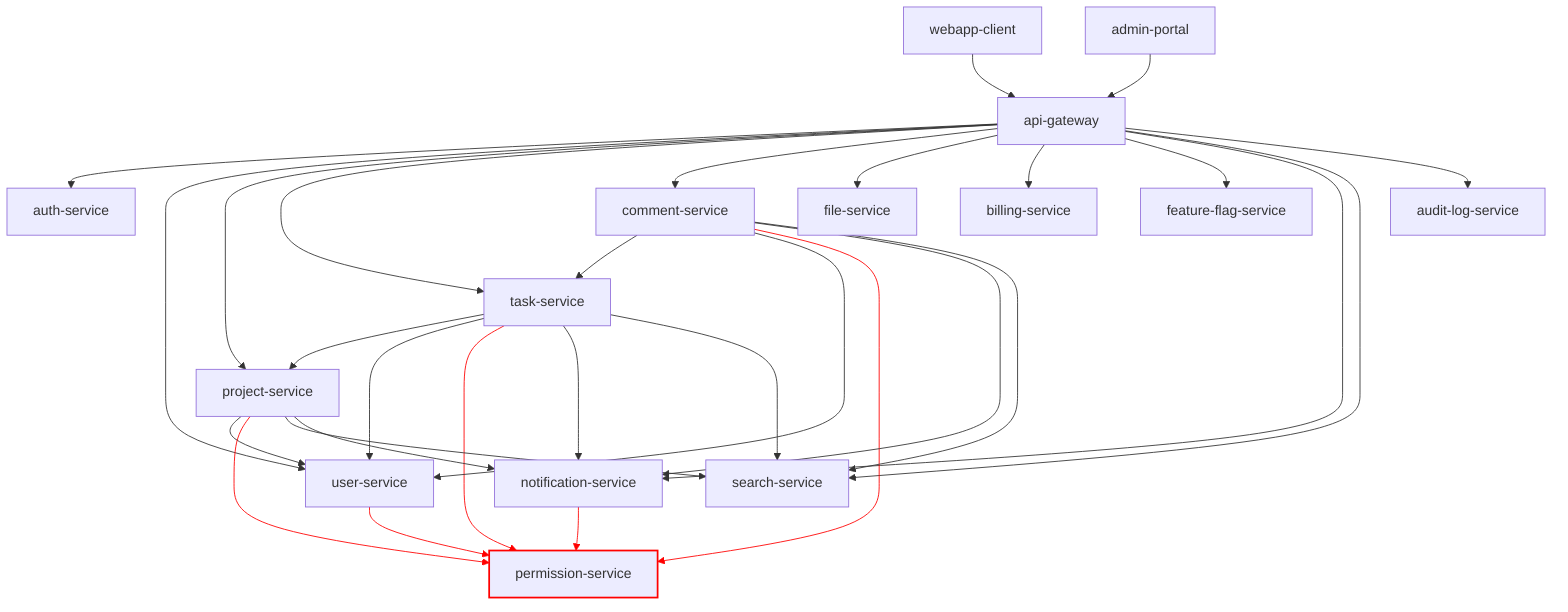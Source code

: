 graph TD

%% Webapps enter via API Gateway
    webapp-client --> api-gateway
    admin-portal --> api-gateway
%% Gateway routes only to entry-point services
    api-gateway --> auth-service
    api-gateway --> user-service
    api-gateway --> project-service
    api-gateway --> task-service
    api-gateway --> comment-service
    api-gateway --> file-service
    api-gateway --> billing-service
    api-gateway --> feature-flag-service
    api-gateway --> notification-service
    api-gateway --> search-service
    api-gateway --> audit-log-service

    task-service --> project-service
    task-service --> user-service
    task-service --> permission-service
    comment-service --> task-service
    comment-service --> user-service
    comment-service --> permission-service
    project-service --> user-service
    project-service --> permission-service
    user-service --> permission-service
    task-service --> notification-service
    task-service --> search-service
    comment-service --> notification-service
    comment-service --> search-service
    project-service --> search-service
    project-service --> notification-service
    notification-service --> permission-service

    linkStyle 15 stroke: red
    linkStyle 18 stroke: red
    linkStyle 20 stroke: red
    linkStyle 21 stroke: red
    linkStyle 28 stroke: red

    classDef highlightedNode stroke: #ff0000, stroke-width: 2px;
    class permission-service highlightedNode;